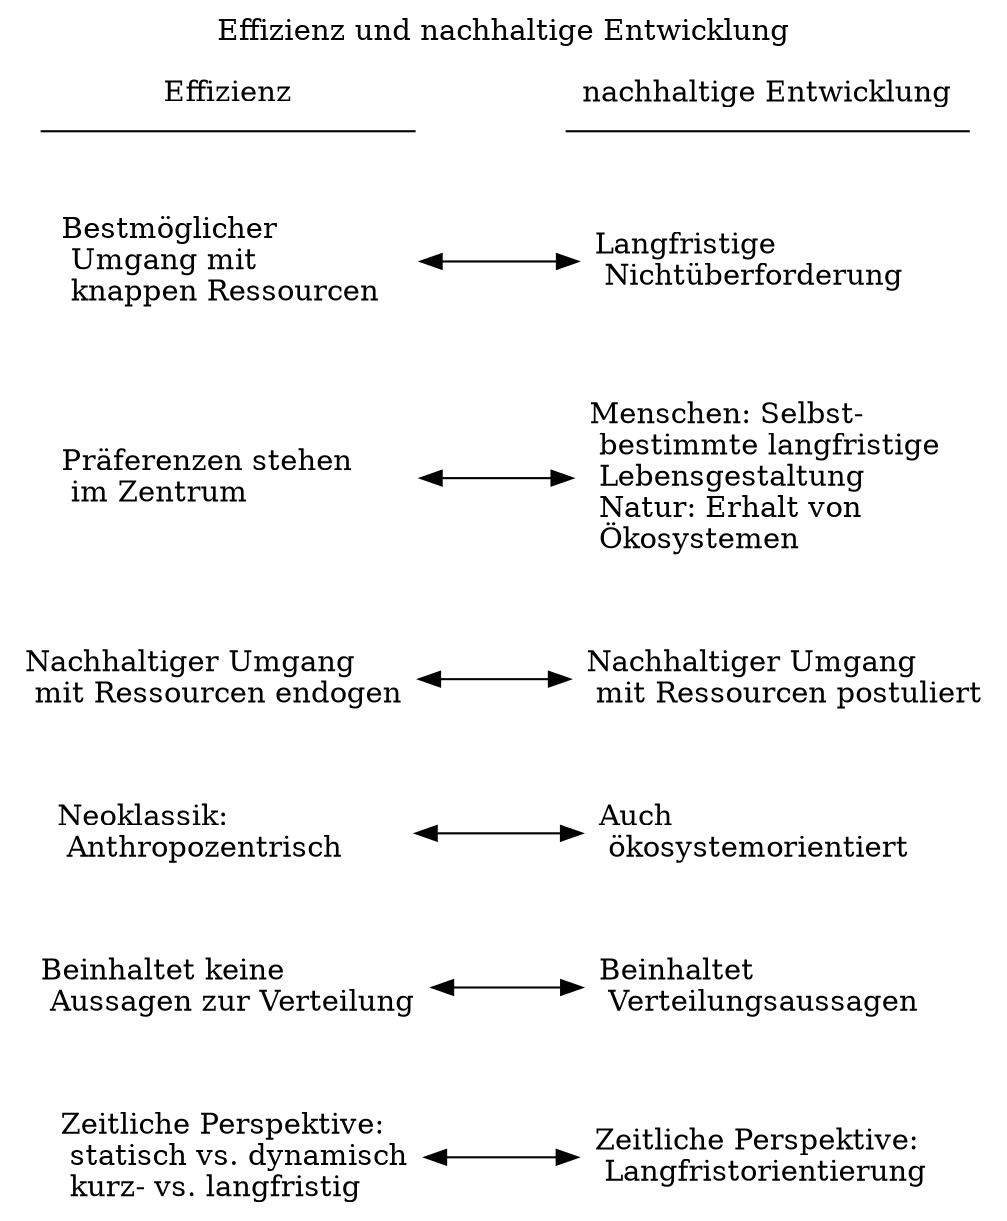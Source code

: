 digraph {
	node [shape=none width=2.5]
	nodesep=1.0
	label="Effizienz und nachhaltige Entwicklung" labeljust=c labelloc=t
	A [label=Effizienz labeljust=c shape=underline]
	B [label="nachhaltige Entwicklung" labeljust=c shape=underline]
	A1 [label="Bestmöglicher\l Umgang mit\l knappen Ressourcen\l"]
	B1 [label="Langfristige\l Nichtüberforderung\l"]
	{
		rank=same
		A1
		B1
	}
	A -> A1 [style=invis]
	B -> B1 [style=invis]
	A1 -> B1 [dir=both]
	A2 [label="Präferenzen stehen\l im Zentrum\l"]
	B2 [label="Menschen: Selbst-\l bestimmte langfristige\l Lebensgestaltung\l Natur: Erhalt von \l Ökosystemen\l"]
	{
		rank=same
		A2
		B2
	}
	A1 -> A2 [style=invis]
	B1 -> B2 [style=invis]
	A2 -> B2 [dir=both]
	A3 [label="Nachhaltiger Umgang\l mit Ressourcen endogen\l"]
	B3 [label="Nachhaltiger Umgang\l mit Ressourcen postuliert\l"]
	{
		rank=same
		A3
		B3
	}
	A2 -> A3 [style=invis]
	B2 -> B3 [style=invis]
	A3 -> B3 [dir=both]
	A4 [label="Neoklassik:\l Anthropozentrisch\l"]
	B4 [label="Auch\l ökosystemorientiert\l"]
	{
		rank=same
		A4
		B4
	}
	A3 -> A4 [style=invis]
	B3 -> B4 [style=invis]
	A4 -> B4 [dir=both]
	A5 [label="Beinhaltet keine\l Aussagen zur Verteilung\l"]
	B5 [label="Beinhaltet\l Verteilungsaussagen\l"]
	{
		rank=same
		A5
		B5
	}
	A4 -> A5 [style=invis]
	B4 -> B5 [style=invis]
	A5 -> B5 [dir=both]
	A6 [label="Zeitliche Perspektive:\l statisch vs. dynamisch\l kurz- vs. langfristig\l"]
	B6 [label="Zeitliche Perspektive:\l Langfristorientierung\l"]
	{
		rank=same
		A6
		B6
	}
	A5 -> A6 [style=invis]
	B5 -> B6 [style=invis]
	A6 -> B6 [dir=both]
}

